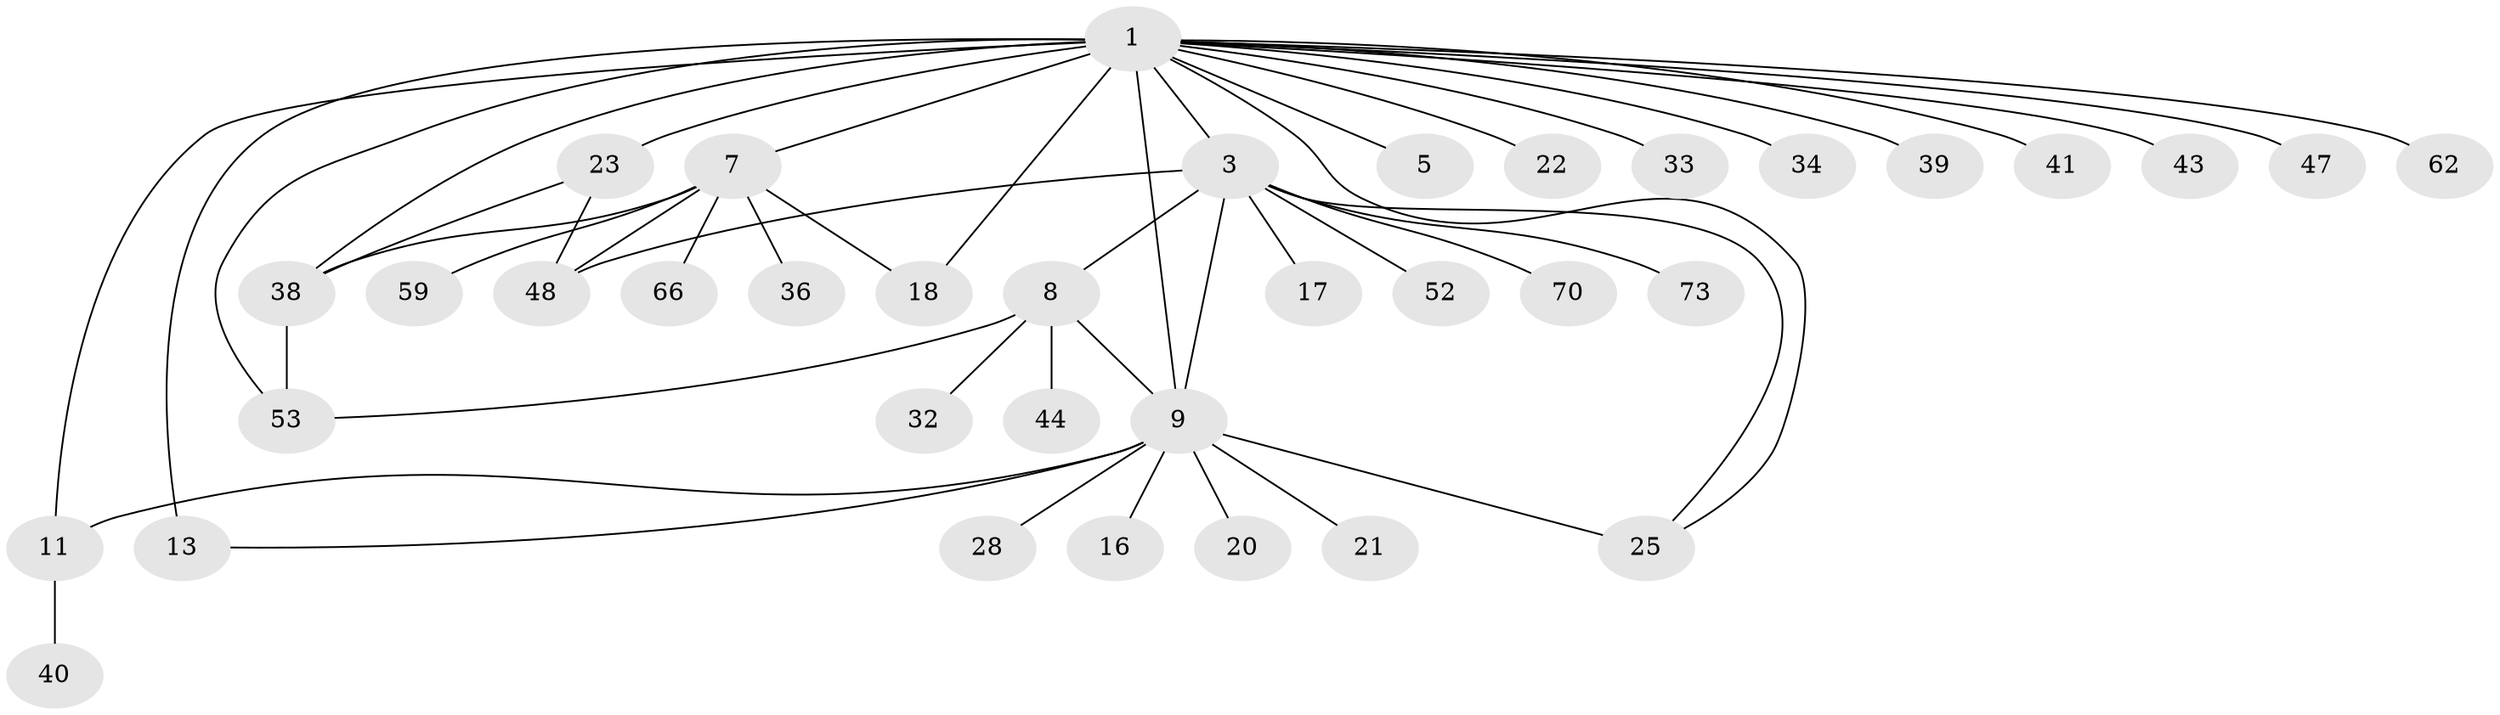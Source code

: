 // original degree distribution, {11: 0.0410958904109589, 18: 0.0136986301369863, 13: 0.0136986301369863, 3: 0.1506849315068493, 1: 0.4383561643835616, 6: 0.0410958904109589, 5: 0.0547945205479452, 2: 0.2328767123287671, 7: 0.0136986301369863}
// Generated by graph-tools (version 1.1) at 2025/14/03/09/25 04:14:42]
// undirected, 36 vertices, 48 edges
graph export_dot {
graph [start="1"]
  node [color=gray90,style=filled];
  1 [super="+26+2+6+31+69+4"];
  3;
  5;
  7 [super="+10"];
  8;
  9 [super="+12+60"];
  11;
  13;
  16;
  17;
  18;
  20;
  21;
  22;
  23 [super="+56+45"];
  25 [super="+37"];
  28;
  32;
  33;
  34;
  36;
  38 [super="+57"];
  39;
  40;
  41;
  43 [super="+46"];
  44;
  47;
  48 [super="+63"];
  52 [super="+58"];
  53;
  59;
  62;
  66;
  70;
  73;
  1 -- 7;
  1 -- 11;
  1 -- 18 [weight=4];
  1 -- 38;
  1 -- 39;
  1 -- 33;
  1 -- 3 [weight=2];
  1 -- 5;
  1 -- 9 [weight=2];
  1 -- 41;
  1 -- 43 [weight=2];
  1 -- 13 [weight=2];
  1 -- 53;
  1 -- 23 [weight=3];
  1 -- 62;
  1 -- 34;
  1 -- 22 [weight=2];
  1 -- 25;
  1 -- 47;
  3 -- 8;
  3 -- 9 [weight=2];
  3 -- 17;
  3 -- 25;
  3 -- 48;
  3 -- 52;
  3 -- 70;
  3 -- 73;
  7 -- 36;
  7 -- 59;
  7 -- 66;
  7 -- 38;
  7 -- 48;
  7 -- 18;
  8 -- 9;
  8 -- 32;
  8 -- 44;
  8 -- 53;
  9 -- 11;
  9 -- 13;
  9 -- 16;
  9 -- 21;
  9 -- 25 [weight=2];
  9 -- 20;
  9 -- 28;
  11 -- 40;
  23 -- 38;
  23 -- 48;
  38 -- 53;
}

